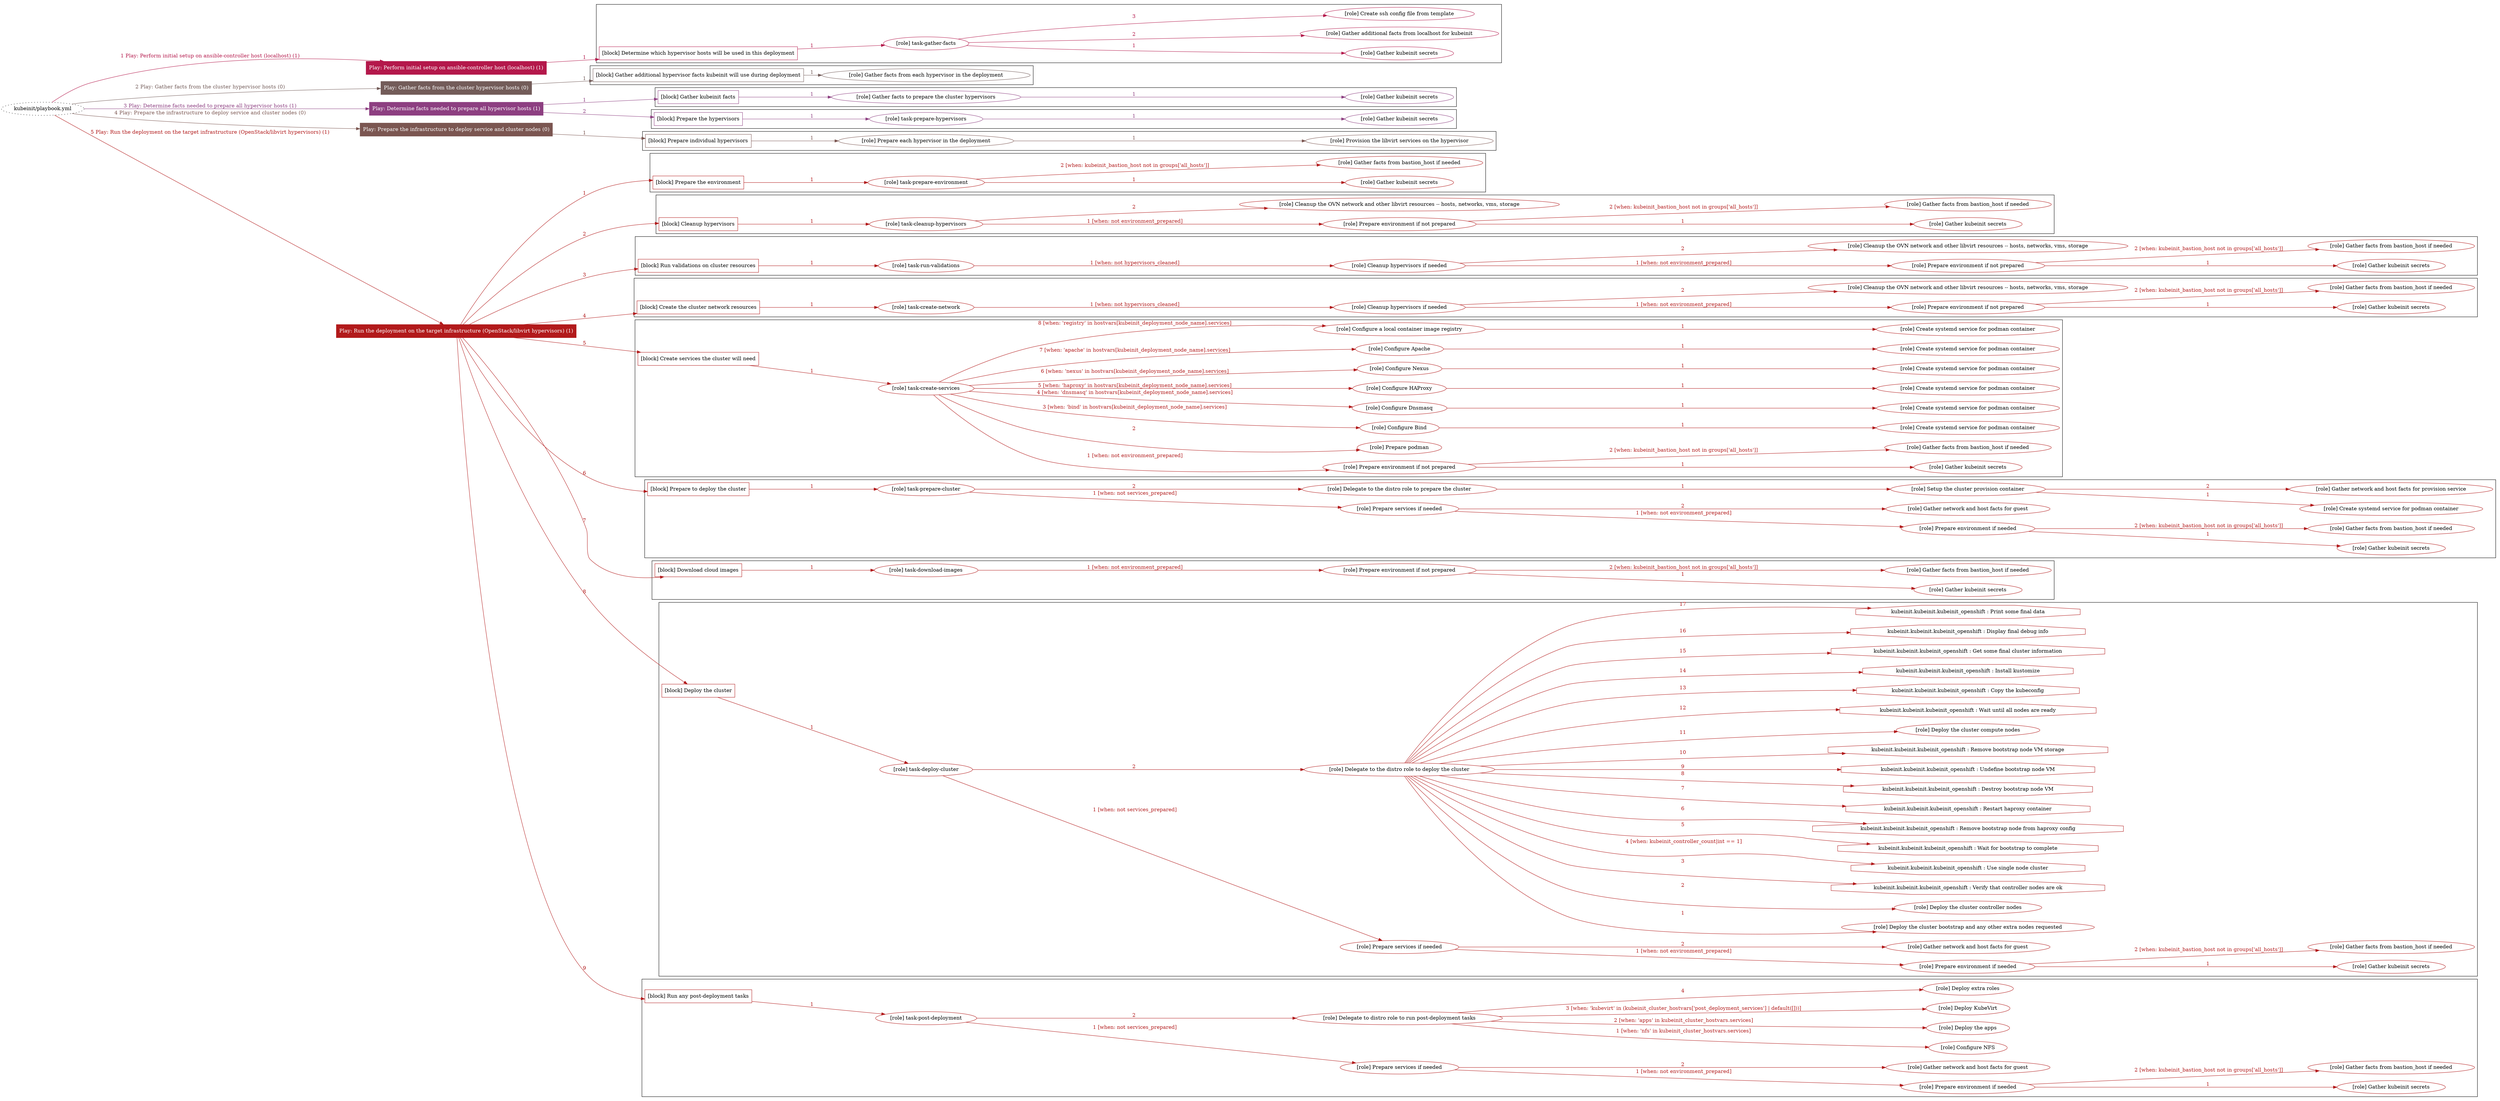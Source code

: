 digraph {
	graph [concentrate=true ordering=in rankdir=LR ratio=fill]
	edge [esep=5 sep=10]
	"kubeinit/playbook.yml" [URL="/home/runner/work/kubeinit/kubeinit/kubeinit/playbook.yml" id=playbook_f85311f2 style=dotted]
	"kubeinit/playbook.yml" -> play_338f3bfb [label="1 Play: Perform initial setup on ansible-controller host (localhost) (1)" color="#b4184b" fontcolor="#b4184b" id=edge_play_338f3bfb labeltooltip="1 Play: Perform initial setup on ansible-controller host (localhost) (1)" tooltip="1 Play: Perform initial setup on ansible-controller host (localhost) (1)"]
	subgraph "Play: Perform initial setup on ansible-controller host (localhost) (1)" {
		play_338f3bfb [label="Play: Perform initial setup on ansible-controller host (localhost) (1)" URL="/home/runner/work/kubeinit/kubeinit/kubeinit/playbook.yml" color="#b4184b" fontcolor="#ffffff" id=play_338f3bfb shape=box style=filled tooltip=localhost]
		play_338f3bfb -> block_e78d6cee [label=1 color="#b4184b" fontcolor="#b4184b" id=edge_block_e78d6cee labeltooltip=1 tooltip=1]
		subgraph cluster_block_e78d6cee {
			block_e78d6cee [label="[block] Determine which hypervisor hosts will be used in this deployment" URL="/home/runner/work/kubeinit/kubeinit/kubeinit/playbook.yml" color="#b4184b" id=block_e78d6cee labeltooltip="Determine which hypervisor hosts will be used in this deployment" shape=box tooltip="Determine which hypervisor hosts will be used in this deployment"]
			block_e78d6cee -> role_8db87649 [label="1 " color="#b4184b" fontcolor="#b4184b" id=edge_role_8db87649 labeltooltip="1 " tooltip="1 "]
			subgraph "task-gather-facts" {
				role_8db87649 [label="[role] task-gather-facts" URL="/home/runner/work/kubeinit/kubeinit/kubeinit/playbook.yml" color="#b4184b" id=role_8db87649 tooltip="task-gather-facts"]
				role_8db87649 -> role_5f95c03b [label="1 " color="#b4184b" fontcolor="#b4184b" id=edge_role_5f95c03b labeltooltip="1 " tooltip="1 "]
				subgraph "Gather kubeinit secrets" {
					role_5f95c03b [label="[role] Gather kubeinit secrets" URL="/home/runner/.ansible/collections/ansible_collections/kubeinit/kubeinit/roles/kubeinit_prepare/tasks/build_hypervisors_group.yml" color="#b4184b" id=role_5f95c03b tooltip="Gather kubeinit secrets"]
				}
				role_8db87649 -> role_50420725 [label="2 " color="#b4184b" fontcolor="#b4184b" id=edge_role_50420725 labeltooltip="2 " tooltip="2 "]
				subgraph "Gather additional facts from localhost for kubeinit" {
					role_50420725 [label="[role] Gather additional facts from localhost for kubeinit" URL="/home/runner/.ansible/collections/ansible_collections/kubeinit/kubeinit/roles/kubeinit_prepare/tasks/build_hypervisors_group.yml" color="#b4184b" id=role_50420725 tooltip="Gather additional facts from localhost for kubeinit"]
				}
				role_8db87649 -> role_4088256c [label="3 " color="#b4184b" fontcolor="#b4184b" id=edge_role_4088256c labeltooltip="3 " tooltip="3 "]
				subgraph "Create ssh config file from template" {
					role_4088256c [label="[role] Create ssh config file from template" URL="/home/runner/.ansible/collections/ansible_collections/kubeinit/kubeinit/roles/kubeinit_prepare/tasks/build_hypervisors_group.yml" color="#b4184b" id=role_4088256c tooltip="Create ssh config file from template"]
				}
			}
		}
	}
	"kubeinit/playbook.yml" -> play_fb2ef9e4 [label="2 Play: Gather facts from the cluster hypervisor hosts (0)" color="#735c59" fontcolor="#735c59" id=edge_play_fb2ef9e4 labeltooltip="2 Play: Gather facts from the cluster hypervisor hosts (0)" tooltip="2 Play: Gather facts from the cluster hypervisor hosts (0)"]
	subgraph "Play: Gather facts from the cluster hypervisor hosts (0)" {
		play_fb2ef9e4 [label="Play: Gather facts from the cluster hypervisor hosts (0)" URL="/home/runner/work/kubeinit/kubeinit/kubeinit/playbook.yml" color="#735c59" fontcolor="#ffffff" id=play_fb2ef9e4 shape=box style=filled tooltip="Play: Gather facts from the cluster hypervisor hosts (0)"]
		play_fb2ef9e4 -> block_41826562 [label=1 color="#735c59" fontcolor="#735c59" id=edge_block_41826562 labeltooltip=1 tooltip=1]
		subgraph cluster_block_41826562 {
			block_41826562 [label="[block] Gather additional hypervisor facts kubeinit will use during deployment" URL="/home/runner/work/kubeinit/kubeinit/kubeinit/playbook.yml" color="#735c59" id=block_41826562 labeltooltip="Gather additional hypervisor facts kubeinit will use during deployment" shape=box tooltip="Gather additional hypervisor facts kubeinit will use during deployment"]
			block_41826562 -> role_ba8930c3 [label="1 " color="#735c59" fontcolor="#735c59" id=edge_role_ba8930c3 labeltooltip="1 " tooltip="1 "]
			subgraph "Gather facts from each hypervisor in the deployment" {
				role_ba8930c3 [label="[role] Gather facts from each hypervisor in the deployment" URL="/home/runner/work/kubeinit/kubeinit/kubeinit/playbook.yml" color="#735c59" id=role_ba8930c3 tooltip="Gather facts from each hypervisor in the deployment"]
			}
		}
	}
	"kubeinit/playbook.yml" -> play_b2693fae [label="3 Play: Determine facts needed to prepare all hypervisor hosts (1)" color="#8d3f81" fontcolor="#8d3f81" id=edge_play_b2693fae labeltooltip="3 Play: Determine facts needed to prepare all hypervisor hosts (1)" tooltip="3 Play: Determine facts needed to prepare all hypervisor hosts (1)"]
	subgraph "Play: Determine facts needed to prepare all hypervisor hosts (1)" {
		play_b2693fae [label="Play: Determine facts needed to prepare all hypervisor hosts (1)" URL="/home/runner/work/kubeinit/kubeinit/kubeinit/playbook.yml" color="#8d3f81" fontcolor="#ffffff" id=play_b2693fae shape=box style=filled tooltip=localhost]
		play_b2693fae -> block_54970017 [label=1 color="#8d3f81" fontcolor="#8d3f81" id=edge_block_54970017 labeltooltip=1 tooltip=1]
		subgraph cluster_block_54970017 {
			block_54970017 [label="[block] Gather kubeinit facts" URL="/home/runner/work/kubeinit/kubeinit/kubeinit/playbook.yml" color="#8d3f81" id=block_54970017 labeltooltip="Gather kubeinit facts" shape=box tooltip="Gather kubeinit facts"]
			block_54970017 -> role_94d75790 [label="1 " color="#8d3f81" fontcolor="#8d3f81" id=edge_role_94d75790 labeltooltip="1 " tooltip="1 "]
			subgraph "Gather facts to prepare the cluster hypervisors" {
				role_94d75790 [label="[role] Gather facts to prepare the cluster hypervisors" URL="/home/runner/work/kubeinit/kubeinit/kubeinit/playbook.yml" color="#8d3f81" id=role_94d75790 tooltip="Gather facts to prepare the cluster hypervisors"]
				role_94d75790 -> role_3ba8f8d5 [label="1 " color="#8d3f81" fontcolor="#8d3f81" id=edge_role_3ba8f8d5 labeltooltip="1 " tooltip="1 "]
				subgraph "Gather kubeinit secrets" {
					role_3ba8f8d5 [label="[role] Gather kubeinit secrets" URL="/home/runner/.ansible/collections/ansible_collections/kubeinit/kubeinit/roles/kubeinit_prepare/tasks/gather_kubeinit_facts.yml" color="#8d3f81" id=role_3ba8f8d5 tooltip="Gather kubeinit secrets"]
				}
			}
		}
		play_b2693fae -> block_aa9d0386 [label=2 color="#8d3f81" fontcolor="#8d3f81" id=edge_block_aa9d0386 labeltooltip=2 tooltip=2]
		subgraph cluster_block_aa9d0386 {
			block_aa9d0386 [label="[block] Prepare the hypervisors" URL="/home/runner/work/kubeinit/kubeinit/kubeinit/playbook.yml" color="#8d3f81" id=block_aa9d0386 labeltooltip="Prepare the hypervisors" shape=box tooltip="Prepare the hypervisors"]
			block_aa9d0386 -> role_16a825c2 [label="1 " color="#8d3f81" fontcolor="#8d3f81" id=edge_role_16a825c2 labeltooltip="1 " tooltip="1 "]
			subgraph "task-prepare-hypervisors" {
				role_16a825c2 [label="[role] task-prepare-hypervisors" URL="/home/runner/work/kubeinit/kubeinit/kubeinit/playbook.yml" color="#8d3f81" id=role_16a825c2 tooltip="task-prepare-hypervisors"]
				role_16a825c2 -> role_9a14aabe [label="1 " color="#8d3f81" fontcolor="#8d3f81" id=edge_role_9a14aabe labeltooltip="1 " tooltip="1 "]
				subgraph "Gather kubeinit secrets" {
					role_9a14aabe [label="[role] Gather kubeinit secrets" URL="/home/runner/.ansible/collections/ansible_collections/kubeinit/kubeinit/roles/kubeinit_prepare/tasks/gather_kubeinit_facts.yml" color="#8d3f81" id=role_9a14aabe tooltip="Gather kubeinit secrets"]
				}
			}
		}
	}
	"kubeinit/playbook.yml" -> play_9c321006 [label="4 Play: Prepare the infrastructure to deploy service and cluster nodes (0)" color="#7b5651" fontcolor="#7b5651" id=edge_play_9c321006 labeltooltip="4 Play: Prepare the infrastructure to deploy service and cluster nodes (0)" tooltip="4 Play: Prepare the infrastructure to deploy service and cluster nodes (0)"]
	subgraph "Play: Prepare the infrastructure to deploy service and cluster nodes (0)" {
		play_9c321006 [label="Play: Prepare the infrastructure to deploy service and cluster nodes (0)" URL="/home/runner/work/kubeinit/kubeinit/kubeinit/playbook.yml" color="#7b5651" fontcolor="#ffffff" id=play_9c321006 shape=box style=filled tooltip="Play: Prepare the infrastructure to deploy service and cluster nodes (0)"]
		play_9c321006 -> block_21e64a26 [label=1 color="#7b5651" fontcolor="#7b5651" id=edge_block_21e64a26 labeltooltip=1 tooltip=1]
		subgraph cluster_block_21e64a26 {
			block_21e64a26 [label="[block] Prepare individual hypervisors" URL="/home/runner/work/kubeinit/kubeinit/kubeinit/playbook.yml" color="#7b5651" id=block_21e64a26 labeltooltip="Prepare individual hypervisors" shape=box tooltip="Prepare individual hypervisors"]
			block_21e64a26 -> role_71347520 [label="1 " color="#7b5651" fontcolor="#7b5651" id=edge_role_71347520 labeltooltip="1 " tooltip="1 "]
			subgraph "Prepare each hypervisor in the deployment" {
				role_71347520 [label="[role] Prepare each hypervisor in the deployment" URL="/home/runner/work/kubeinit/kubeinit/kubeinit/playbook.yml" color="#7b5651" id=role_71347520 tooltip="Prepare each hypervisor in the deployment"]
				role_71347520 -> role_6e70c702 [label="1 " color="#7b5651" fontcolor="#7b5651" id=edge_role_6e70c702 labeltooltip="1 " tooltip="1 "]
				subgraph "Provision the libvirt services on the hypervisor" {
					role_6e70c702 [label="[role] Provision the libvirt services on the hypervisor" URL="/home/runner/.ansible/collections/ansible_collections/kubeinit/kubeinit/roles/kubeinit_prepare/tasks/prepare_hypervisor.yml" color="#7b5651" id=role_6e70c702 tooltip="Provision the libvirt services on the hypervisor"]
				}
			}
		}
	}
	"kubeinit/playbook.yml" -> play_86e607ab [label="5 Play: Run the deployment on the target infrastructure (OpenStack/libvirt hypervisors) (1)" color="#b21a1b" fontcolor="#b21a1b" id=edge_play_86e607ab labeltooltip="5 Play: Run the deployment on the target infrastructure (OpenStack/libvirt hypervisors) (1)" tooltip="5 Play: Run the deployment on the target infrastructure (OpenStack/libvirt hypervisors) (1)"]
	subgraph "Play: Run the deployment on the target infrastructure (OpenStack/libvirt hypervisors) (1)" {
		play_86e607ab [label="Play: Run the deployment on the target infrastructure (OpenStack/libvirt hypervisors) (1)" URL="/home/runner/work/kubeinit/kubeinit/kubeinit/playbook.yml" color="#b21a1b" fontcolor="#ffffff" id=play_86e607ab shape=box style=filled tooltip=localhost]
		play_86e607ab -> block_b65128c7 [label=1 color="#b21a1b" fontcolor="#b21a1b" id=edge_block_b65128c7 labeltooltip=1 tooltip=1]
		subgraph cluster_block_b65128c7 {
			block_b65128c7 [label="[block] Prepare the environment" URL="/home/runner/work/kubeinit/kubeinit/kubeinit/playbook.yml" color="#b21a1b" id=block_b65128c7 labeltooltip="Prepare the environment" shape=box tooltip="Prepare the environment"]
			block_b65128c7 -> role_01c5ea71 [label="1 " color="#b21a1b" fontcolor="#b21a1b" id=edge_role_01c5ea71 labeltooltip="1 " tooltip="1 "]
			subgraph "task-prepare-environment" {
				role_01c5ea71 [label="[role] task-prepare-environment" URL="/home/runner/work/kubeinit/kubeinit/kubeinit/playbook.yml" color="#b21a1b" id=role_01c5ea71 tooltip="task-prepare-environment"]
				role_01c5ea71 -> role_ccf5bc52 [label="1 " color="#b21a1b" fontcolor="#b21a1b" id=edge_role_ccf5bc52 labeltooltip="1 " tooltip="1 "]
				subgraph "Gather kubeinit secrets" {
					role_ccf5bc52 [label="[role] Gather kubeinit secrets" URL="/home/runner/.ansible/collections/ansible_collections/kubeinit/kubeinit/roles/kubeinit_prepare/tasks/gather_kubeinit_facts.yml" color="#b21a1b" id=role_ccf5bc52 tooltip="Gather kubeinit secrets"]
				}
				role_01c5ea71 -> role_4d7ac83e [label="2 [when: kubeinit_bastion_host not in groups['all_hosts']]" color="#b21a1b" fontcolor="#b21a1b" id=edge_role_4d7ac83e labeltooltip="2 [when: kubeinit_bastion_host not in groups['all_hosts']]" tooltip="2 [when: kubeinit_bastion_host not in groups['all_hosts']]"]
				subgraph "Gather facts from bastion_host if needed" {
					role_4d7ac83e [label="[role] Gather facts from bastion_host if needed" URL="/home/runner/.ansible/collections/ansible_collections/kubeinit/kubeinit/roles/kubeinit_prepare/tasks/main.yml" color="#b21a1b" id=role_4d7ac83e tooltip="Gather facts from bastion_host if needed"]
				}
			}
		}
		play_86e607ab -> block_e53c2a6e [label=2 color="#b21a1b" fontcolor="#b21a1b" id=edge_block_e53c2a6e labeltooltip=2 tooltip=2]
		subgraph cluster_block_e53c2a6e {
			block_e53c2a6e [label="[block] Cleanup hypervisors" URL="/home/runner/work/kubeinit/kubeinit/kubeinit/playbook.yml" color="#b21a1b" id=block_e53c2a6e labeltooltip="Cleanup hypervisors" shape=box tooltip="Cleanup hypervisors"]
			block_e53c2a6e -> role_050b7dce [label="1 " color="#b21a1b" fontcolor="#b21a1b" id=edge_role_050b7dce labeltooltip="1 " tooltip="1 "]
			subgraph "task-cleanup-hypervisors" {
				role_050b7dce [label="[role] task-cleanup-hypervisors" URL="/home/runner/work/kubeinit/kubeinit/kubeinit/playbook.yml" color="#b21a1b" id=role_050b7dce tooltip="task-cleanup-hypervisors"]
				role_050b7dce -> role_ef18635b [label="1 [when: not environment_prepared]" color="#b21a1b" fontcolor="#b21a1b" id=edge_role_ef18635b labeltooltip="1 [when: not environment_prepared]" tooltip="1 [when: not environment_prepared]"]
				subgraph "Prepare environment if not prepared" {
					role_ef18635b [label="[role] Prepare environment if not prepared" URL="/home/runner/.ansible/collections/ansible_collections/kubeinit/kubeinit/roles/kubeinit_libvirt/tasks/cleanup_hypervisors.yml" color="#b21a1b" id=role_ef18635b tooltip="Prepare environment if not prepared"]
					role_ef18635b -> role_7087bee1 [label="1 " color="#b21a1b" fontcolor="#b21a1b" id=edge_role_7087bee1 labeltooltip="1 " tooltip="1 "]
					subgraph "Gather kubeinit secrets" {
						role_7087bee1 [label="[role] Gather kubeinit secrets" URL="/home/runner/.ansible/collections/ansible_collections/kubeinit/kubeinit/roles/kubeinit_prepare/tasks/gather_kubeinit_facts.yml" color="#b21a1b" id=role_7087bee1 tooltip="Gather kubeinit secrets"]
					}
					role_ef18635b -> role_3dd8cb30 [label="2 [when: kubeinit_bastion_host not in groups['all_hosts']]" color="#b21a1b" fontcolor="#b21a1b" id=edge_role_3dd8cb30 labeltooltip="2 [when: kubeinit_bastion_host not in groups['all_hosts']]" tooltip="2 [when: kubeinit_bastion_host not in groups['all_hosts']]"]
					subgraph "Gather facts from bastion_host if needed" {
						role_3dd8cb30 [label="[role] Gather facts from bastion_host if needed" URL="/home/runner/.ansible/collections/ansible_collections/kubeinit/kubeinit/roles/kubeinit_prepare/tasks/main.yml" color="#b21a1b" id=role_3dd8cb30 tooltip="Gather facts from bastion_host if needed"]
					}
				}
				role_050b7dce -> role_8aadcdeb [label="2 " color="#b21a1b" fontcolor="#b21a1b" id=edge_role_8aadcdeb labeltooltip="2 " tooltip="2 "]
				subgraph "Cleanup the OVN network and other libvirt resources -- hosts, networks, vms, storage" {
					role_8aadcdeb [label="[role] Cleanup the OVN network and other libvirt resources -- hosts, networks, vms, storage" URL="/home/runner/.ansible/collections/ansible_collections/kubeinit/kubeinit/roles/kubeinit_libvirt/tasks/cleanup_hypervisors.yml" color="#b21a1b" id=role_8aadcdeb tooltip="Cleanup the OVN network and other libvirt resources -- hosts, networks, vms, storage"]
				}
			}
		}
		play_86e607ab -> block_d08f0c6e [label=3 color="#b21a1b" fontcolor="#b21a1b" id=edge_block_d08f0c6e labeltooltip=3 tooltip=3]
		subgraph cluster_block_d08f0c6e {
			block_d08f0c6e [label="[block] Run validations on cluster resources" URL="/home/runner/work/kubeinit/kubeinit/kubeinit/playbook.yml" color="#b21a1b" id=block_d08f0c6e labeltooltip="Run validations on cluster resources" shape=box tooltip="Run validations on cluster resources"]
			block_d08f0c6e -> role_aebbe885 [label="1 " color="#b21a1b" fontcolor="#b21a1b" id=edge_role_aebbe885 labeltooltip="1 " tooltip="1 "]
			subgraph "task-run-validations" {
				role_aebbe885 [label="[role] task-run-validations" URL="/home/runner/work/kubeinit/kubeinit/kubeinit/playbook.yml" color="#b21a1b" id=role_aebbe885 tooltip="task-run-validations"]
				role_aebbe885 -> role_c662722c [label="1 [when: not hypervisors_cleaned]" color="#b21a1b" fontcolor="#b21a1b" id=edge_role_c662722c labeltooltip="1 [when: not hypervisors_cleaned]" tooltip="1 [when: not hypervisors_cleaned]"]
				subgraph "Cleanup hypervisors if needed" {
					role_c662722c [label="[role] Cleanup hypervisors if needed" URL="/home/runner/.ansible/collections/ansible_collections/kubeinit/kubeinit/roles/kubeinit_validations/tasks/main.yml" color="#b21a1b" id=role_c662722c tooltip="Cleanup hypervisors if needed"]
					role_c662722c -> role_fc2e7dd2 [label="1 [when: not environment_prepared]" color="#b21a1b" fontcolor="#b21a1b" id=edge_role_fc2e7dd2 labeltooltip="1 [when: not environment_prepared]" tooltip="1 [when: not environment_prepared]"]
					subgraph "Prepare environment if not prepared" {
						role_fc2e7dd2 [label="[role] Prepare environment if not prepared" URL="/home/runner/.ansible/collections/ansible_collections/kubeinit/kubeinit/roles/kubeinit_libvirt/tasks/cleanup_hypervisors.yml" color="#b21a1b" id=role_fc2e7dd2 tooltip="Prepare environment if not prepared"]
						role_fc2e7dd2 -> role_f90a04d7 [label="1 " color="#b21a1b" fontcolor="#b21a1b" id=edge_role_f90a04d7 labeltooltip="1 " tooltip="1 "]
						subgraph "Gather kubeinit secrets" {
							role_f90a04d7 [label="[role] Gather kubeinit secrets" URL="/home/runner/.ansible/collections/ansible_collections/kubeinit/kubeinit/roles/kubeinit_prepare/tasks/gather_kubeinit_facts.yml" color="#b21a1b" id=role_f90a04d7 tooltip="Gather kubeinit secrets"]
						}
						role_fc2e7dd2 -> role_614689f8 [label="2 [when: kubeinit_bastion_host not in groups['all_hosts']]" color="#b21a1b" fontcolor="#b21a1b" id=edge_role_614689f8 labeltooltip="2 [when: kubeinit_bastion_host not in groups['all_hosts']]" tooltip="2 [when: kubeinit_bastion_host not in groups['all_hosts']]"]
						subgraph "Gather facts from bastion_host if needed" {
							role_614689f8 [label="[role] Gather facts from bastion_host if needed" URL="/home/runner/.ansible/collections/ansible_collections/kubeinit/kubeinit/roles/kubeinit_prepare/tasks/main.yml" color="#b21a1b" id=role_614689f8 tooltip="Gather facts from bastion_host if needed"]
						}
					}
					role_c662722c -> role_9f643222 [label="2 " color="#b21a1b" fontcolor="#b21a1b" id=edge_role_9f643222 labeltooltip="2 " tooltip="2 "]
					subgraph "Cleanup the OVN network and other libvirt resources -- hosts, networks, vms, storage" {
						role_9f643222 [label="[role] Cleanup the OVN network and other libvirt resources -- hosts, networks, vms, storage" URL="/home/runner/.ansible/collections/ansible_collections/kubeinit/kubeinit/roles/kubeinit_libvirt/tasks/cleanup_hypervisors.yml" color="#b21a1b" id=role_9f643222 tooltip="Cleanup the OVN network and other libvirt resources -- hosts, networks, vms, storage"]
					}
				}
			}
		}
		play_86e607ab -> block_18dec18e [label=4 color="#b21a1b" fontcolor="#b21a1b" id=edge_block_18dec18e labeltooltip=4 tooltip=4]
		subgraph cluster_block_18dec18e {
			block_18dec18e [label="[block] Create the cluster network resources" URL="/home/runner/work/kubeinit/kubeinit/kubeinit/playbook.yml" color="#b21a1b" id=block_18dec18e labeltooltip="Create the cluster network resources" shape=box tooltip="Create the cluster network resources"]
			block_18dec18e -> role_8f59290f [label="1 " color="#b21a1b" fontcolor="#b21a1b" id=edge_role_8f59290f labeltooltip="1 " tooltip="1 "]
			subgraph "task-create-network" {
				role_8f59290f [label="[role] task-create-network" URL="/home/runner/work/kubeinit/kubeinit/kubeinit/playbook.yml" color="#b21a1b" id=role_8f59290f tooltip="task-create-network"]
				role_8f59290f -> role_2b74ec82 [label="1 [when: not hypervisors_cleaned]" color="#b21a1b" fontcolor="#b21a1b" id=edge_role_2b74ec82 labeltooltip="1 [when: not hypervisors_cleaned]" tooltip="1 [when: not hypervisors_cleaned]"]
				subgraph "Cleanup hypervisors if needed" {
					role_2b74ec82 [label="[role] Cleanup hypervisors if needed" URL="/home/runner/.ansible/collections/ansible_collections/kubeinit/kubeinit/roles/kubeinit_libvirt/tasks/create_network.yml" color="#b21a1b" id=role_2b74ec82 tooltip="Cleanup hypervisors if needed"]
					role_2b74ec82 -> role_486125f6 [label="1 [when: not environment_prepared]" color="#b21a1b" fontcolor="#b21a1b" id=edge_role_486125f6 labeltooltip="1 [when: not environment_prepared]" tooltip="1 [when: not environment_prepared]"]
					subgraph "Prepare environment if not prepared" {
						role_486125f6 [label="[role] Prepare environment if not prepared" URL="/home/runner/.ansible/collections/ansible_collections/kubeinit/kubeinit/roles/kubeinit_libvirt/tasks/cleanup_hypervisors.yml" color="#b21a1b" id=role_486125f6 tooltip="Prepare environment if not prepared"]
						role_486125f6 -> role_670829b0 [label="1 " color="#b21a1b" fontcolor="#b21a1b" id=edge_role_670829b0 labeltooltip="1 " tooltip="1 "]
						subgraph "Gather kubeinit secrets" {
							role_670829b0 [label="[role] Gather kubeinit secrets" URL="/home/runner/.ansible/collections/ansible_collections/kubeinit/kubeinit/roles/kubeinit_prepare/tasks/gather_kubeinit_facts.yml" color="#b21a1b" id=role_670829b0 tooltip="Gather kubeinit secrets"]
						}
						role_486125f6 -> role_b943af5d [label="2 [when: kubeinit_bastion_host not in groups['all_hosts']]" color="#b21a1b" fontcolor="#b21a1b" id=edge_role_b943af5d labeltooltip="2 [when: kubeinit_bastion_host not in groups['all_hosts']]" tooltip="2 [when: kubeinit_bastion_host not in groups['all_hosts']]"]
						subgraph "Gather facts from bastion_host if needed" {
							role_b943af5d [label="[role] Gather facts from bastion_host if needed" URL="/home/runner/.ansible/collections/ansible_collections/kubeinit/kubeinit/roles/kubeinit_prepare/tasks/main.yml" color="#b21a1b" id=role_b943af5d tooltip="Gather facts from bastion_host if needed"]
						}
					}
					role_2b74ec82 -> role_86597aca [label="2 " color="#b21a1b" fontcolor="#b21a1b" id=edge_role_86597aca labeltooltip="2 " tooltip="2 "]
					subgraph "Cleanup the OVN network and other libvirt resources -- hosts, networks, vms, storage" {
						role_86597aca [label="[role] Cleanup the OVN network and other libvirt resources -- hosts, networks, vms, storage" URL="/home/runner/.ansible/collections/ansible_collections/kubeinit/kubeinit/roles/kubeinit_libvirt/tasks/cleanup_hypervisors.yml" color="#b21a1b" id=role_86597aca tooltip="Cleanup the OVN network and other libvirt resources -- hosts, networks, vms, storage"]
					}
				}
			}
		}
		play_86e607ab -> block_2258c329 [label=5 color="#b21a1b" fontcolor="#b21a1b" id=edge_block_2258c329 labeltooltip=5 tooltip=5]
		subgraph cluster_block_2258c329 {
			block_2258c329 [label="[block] Create services the cluster will need" URL="/home/runner/work/kubeinit/kubeinit/kubeinit/playbook.yml" color="#b21a1b" id=block_2258c329 labeltooltip="Create services the cluster will need" shape=box tooltip="Create services the cluster will need"]
			block_2258c329 -> role_99161c90 [label="1 " color="#b21a1b" fontcolor="#b21a1b" id=edge_role_99161c90 labeltooltip="1 " tooltip="1 "]
			subgraph "task-create-services" {
				role_99161c90 [label="[role] task-create-services" URL="/home/runner/work/kubeinit/kubeinit/kubeinit/playbook.yml" color="#b21a1b" id=role_99161c90 tooltip="task-create-services"]
				role_99161c90 -> role_2db50835 [label="1 [when: not environment_prepared]" color="#b21a1b" fontcolor="#b21a1b" id=edge_role_2db50835 labeltooltip="1 [when: not environment_prepared]" tooltip="1 [when: not environment_prepared]"]
				subgraph "Prepare environment if not prepared" {
					role_2db50835 [label="[role] Prepare environment if not prepared" URL="/home/runner/.ansible/collections/ansible_collections/kubeinit/kubeinit/roles/kubeinit_services/tasks/main.yml" color="#b21a1b" id=role_2db50835 tooltip="Prepare environment if not prepared"]
					role_2db50835 -> role_3e7a7ee4 [label="1 " color="#b21a1b" fontcolor="#b21a1b" id=edge_role_3e7a7ee4 labeltooltip="1 " tooltip="1 "]
					subgraph "Gather kubeinit secrets" {
						role_3e7a7ee4 [label="[role] Gather kubeinit secrets" URL="/home/runner/.ansible/collections/ansible_collections/kubeinit/kubeinit/roles/kubeinit_prepare/tasks/gather_kubeinit_facts.yml" color="#b21a1b" id=role_3e7a7ee4 tooltip="Gather kubeinit secrets"]
					}
					role_2db50835 -> role_aef5e1ab [label="2 [when: kubeinit_bastion_host not in groups['all_hosts']]" color="#b21a1b" fontcolor="#b21a1b" id=edge_role_aef5e1ab labeltooltip="2 [when: kubeinit_bastion_host not in groups['all_hosts']]" tooltip="2 [when: kubeinit_bastion_host not in groups['all_hosts']]"]
					subgraph "Gather facts from bastion_host if needed" {
						role_aef5e1ab [label="[role] Gather facts from bastion_host if needed" URL="/home/runner/.ansible/collections/ansible_collections/kubeinit/kubeinit/roles/kubeinit_prepare/tasks/main.yml" color="#b21a1b" id=role_aef5e1ab tooltip="Gather facts from bastion_host if needed"]
					}
				}
				role_99161c90 -> role_43632190 [label="2 " color="#b21a1b" fontcolor="#b21a1b" id=edge_role_43632190 labeltooltip="2 " tooltip="2 "]
				subgraph "Prepare podman" {
					role_43632190 [label="[role] Prepare podman" URL="/home/runner/.ansible/collections/ansible_collections/kubeinit/kubeinit/roles/kubeinit_services/tasks/00_create_service_pod.yml" color="#b21a1b" id=role_43632190 tooltip="Prepare podman"]
				}
				role_99161c90 -> role_06384761 [label="3 [when: 'bind' in hostvars[kubeinit_deployment_node_name].services]" color="#b21a1b" fontcolor="#b21a1b" id=edge_role_06384761 labeltooltip="3 [when: 'bind' in hostvars[kubeinit_deployment_node_name].services]" tooltip="3 [when: 'bind' in hostvars[kubeinit_deployment_node_name].services]"]
				subgraph "Configure Bind" {
					role_06384761 [label="[role] Configure Bind" URL="/home/runner/.ansible/collections/ansible_collections/kubeinit/kubeinit/roles/kubeinit_services/tasks/start_services_containers.yml" color="#b21a1b" id=role_06384761 tooltip="Configure Bind"]
					role_06384761 -> role_ee149e71 [label="1 " color="#b21a1b" fontcolor="#b21a1b" id=edge_role_ee149e71 labeltooltip="1 " tooltip="1 "]
					subgraph "Create systemd service for podman container" {
						role_ee149e71 [label="[role] Create systemd service for podman container" URL="/home/runner/.ansible/collections/ansible_collections/kubeinit/kubeinit/roles/kubeinit_bind/tasks/main.yml" color="#b21a1b" id=role_ee149e71 tooltip="Create systemd service for podman container"]
					}
				}
				role_99161c90 -> role_d31f93f9 [label="4 [when: 'dnsmasq' in hostvars[kubeinit_deployment_node_name].services]" color="#b21a1b" fontcolor="#b21a1b" id=edge_role_d31f93f9 labeltooltip="4 [when: 'dnsmasq' in hostvars[kubeinit_deployment_node_name].services]" tooltip="4 [when: 'dnsmasq' in hostvars[kubeinit_deployment_node_name].services]"]
				subgraph "Configure Dnsmasq" {
					role_d31f93f9 [label="[role] Configure Dnsmasq" URL="/home/runner/.ansible/collections/ansible_collections/kubeinit/kubeinit/roles/kubeinit_services/tasks/start_services_containers.yml" color="#b21a1b" id=role_d31f93f9 tooltip="Configure Dnsmasq"]
					role_d31f93f9 -> role_136b4aa7 [label="1 " color="#b21a1b" fontcolor="#b21a1b" id=edge_role_136b4aa7 labeltooltip="1 " tooltip="1 "]
					subgraph "Create systemd service for podman container" {
						role_136b4aa7 [label="[role] Create systemd service for podman container" URL="/home/runner/.ansible/collections/ansible_collections/kubeinit/kubeinit/roles/kubeinit_dnsmasq/tasks/main.yml" color="#b21a1b" id=role_136b4aa7 tooltip="Create systemd service for podman container"]
					}
				}
				role_99161c90 -> role_9c8853e4 [label="5 [when: 'haproxy' in hostvars[kubeinit_deployment_node_name].services]" color="#b21a1b" fontcolor="#b21a1b" id=edge_role_9c8853e4 labeltooltip="5 [when: 'haproxy' in hostvars[kubeinit_deployment_node_name].services]" tooltip="5 [when: 'haproxy' in hostvars[kubeinit_deployment_node_name].services]"]
				subgraph "Configure HAProxy" {
					role_9c8853e4 [label="[role] Configure HAProxy" URL="/home/runner/.ansible/collections/ansible_collections/kubeinit/kubeinit/roles/kubeinit_services/tasks/start_services_containers.yml" color="#b21a1b" id=role_9c8853e4 tooltip="Configure HAProxy"]
					role_9c8853e4 -> role_8793b926 [label="1 " color="#b21a1b" fontcolor="#b21a1b" id=edge_role_8793b926 labeltooltip="1 " tooltip="1 "]
					subgraph "Create systemd service for podman container" {
						role_8793b926 [label="[role] Create systemd service for podman container" URL="/home/runner/.ansible/collections/ansible_collections/kubeinit/kubeinit/roles/kubeinit_haproxy/tasks/main.yml" color="#b21a1b" id=role_8793b926 tooltip="Create systemd service for podman container"]
					}
				}
				role_99161c90 -> role_8988d14f [label="6 [when: 'nexus' in hostvars[kubeinit_deployment_node_name].services]" color="#b21a1b" fontcolor="#b21a1b" id=edge_role_8988d14f labeltooltip="6 [when: 'nexus' in hostvars[kubeinit_deployment_node_name].services]" tooltip="6 [when: 'nexus' in hostvars[kubeinit_deployment_node_name].services]"]
				subgraph "Configure Nexus" {
					role_8988d14f [label="[role] Configure Nexus" URL="/home/runner/.ansible/collections/ansible_collections/kubeinit/kubeinit/roles/kubeinit_services/tasks/start_services_containers.yml" color="#b21a1b" id=role_8988d14f tooltip="Configure Nexus"]
					role_8988d14f -> role_177bbbf4 [label="1 " color="#b21a1b" fontcolor="#b21a1b" id=edge_role_177bbbf4 labeltooltip="1 " tooltip="1 "]
					subgraph "Create systemd service for podman container" {
						role_177bbbf4 [label="[role] Create systemd service for podman container" URL="/home/runner/.ansible/collections/ansible_collections/kubeinit/kubeinit/roles/kubeinit_nexus/tasks/main.yml" color="#b21a1b" id=role_177bbbf4 tooltip="Create systemd service for podman container"]
					}
				}
				role_99161c90 -> role_9e30fb2a [label="7 [when: 'apache' in hostvars[kubeinit_deployment_node_name].services]" color="#b21a1b" fontcolor="#b21a1b" id=edge_role_9e30fb2a labeltooltip="7 [when: 'apache' in hostvars[kubeinit_deployment_node_name].services]" tooltip="7 [when: 'apache' in hostvars[kubeinit_deployment_node_name].services]"]
				subgraph "Configure Apache" {
					role_9e30fb2a [label="[role] Configure Apache" URL="/home/runner/.ansible/collections/ansible_collections/kubeinit/kubeinit/roles/kubeinit_services/tasks/start_services_containers.yml" color="#b21a1b" id=role_9e30fb2a tooltip="Configure Apache"]
					role_9e30fb2a -> role_5b083804 [label="1 " color="#b21a1b" fontcolor="#b21a1b" id=edge_role_5b083804 labeltooltip="1 " tooltip="1 "]
					subgraph "Create systemd service for podman container" {
						role_5b083804 [label="[role] Create systemd service for podman container" URL="/home/runner/.ansible/collections/ansible_collections/kubeinit/kubeinit/roles/kubeinit_apache/tasks/main.yml" color="#b21a1b" id=role_5b083804 tooltip="Create systemd service for podman container"]
					}
				}
				role_99161c90 -> role_5e43440b [label="8 [when: 'registry' in hostvars[kubeinit_deployment_node_name].services]" color="#b21a1b" fontcolor="#b21a1b" id=edge_role_5e43440b labeltooltip="8 [when: 'registry' in hostvars[kubeinit_deployment_node_name].services]" tooltip="8 [when: 'registry' in hostvars[kubeinit_deployment_node_name].services]"]
				subgraph "Configure a local container image registry" {
					role_5e43440b [label="[role] Configure a local container image registry" URL="/home/runner/.ansible/collections/ansible_collections/kubeinit/kubeinit/roles/kubeinit_services/tasks/start_services_containers.yml" color="#b21a1b" id=role_5e43440b tooltip="Configure a local container image registry"]
					role_5e43440b -> role_c56e2cbd [label="1 " color="#b21a1b" fontcolor="#b21a1b" id=edge_role_c56e2cbd labeltooltip="1 " tooltip="1 "]
					subgraph "Create systemd service for podman container" {
						role_c56e2cbd [label="[role] Create systemd service for podman container" URL="/home/runner/.ansible/collections/ansible_collections/kubeinit/kubeinit/roles/kubeinit_registry/tasks/main.yml" color="#b21a1b" id=role_c56e2cbd tooltip="Create systemd service for podman container"]
					}
				}
			}
		}
		play_86e607ab -> block_73d6d75e [label=6 color="#b21a1b" fontcolor="#b21a1b" id=edge_block_73d6d75e labeltooltip=6 tooltip=6]
		subgraph cluster_block_73d6d75e {
			block_73d6d75e [label="[block] Prepare to deploy the cluster" URL="/home/runner/work/kubeinit/kubeinit/kubeinit/playbook.yml" color="#b21a1b" id=block_73d6d75e labeltooltip="Prepare to deploy the cluster" shape=box tooltip="Prepare to deploy the cluster"]
			block_73d6d75e -> role_954be010 [label="1 " color="#b21a1b" fontcolor="#b21a1b" id=edge_role_954be010 labeltooltip="1 " tooltip="1 "]
			subgraph "task-prepare-cluster" {
				role_954be010 [label="[role] task-prepare-cluster" URL="/home/runner/work/kubeinit/kubeinit/kubeinit/playbook.yml" color="#b21a1b" id=role_954be010 tooltip="task-prepare-cluster"]
				role_954be010 -> role_524028e1 [label="1 [when: not services_prepared]" color="#b21a1b" fontcolor="#b21a1b" id=edge_role_524028e1 labeltooltip="1 [when: not services_prepared]" tooltip="1 [when: not services_prepared]"]
				subgraph "Prepare services if needed" {
					role_524028e1 [label="[role] Prepare services if needed" URL="/home/runner/.ansible/collections/ansible_collections/kubeinit/kubeinit/roles/kubeinit_prepare/tasks/prepare_cluster.yml" color="#b21a1b" id=role_524028e1 tooltip="Prepare services if needed"]
					role_524028e1 -> role_a1444fc4 [label="1 [when: not environment_prepared]" color="#b21a1b" fontcolor="#b21a1b" id=edge_role_a1444fc4 labeltooltip="1 [when: not environment_prepared]" tooltip="1 [when: not environment_prepared]"]
					subgraph "Prepare environment if needed" {
						role_a1444fc4 [label="[role] Prepare environment if needed" URL="/home/runner/.ansible/collections/ansible_collections/kubeinit/kubeinit/roles/kubeinit_services/tasks/prepare_services.yml" color="#b21a1b" id=role_a1444fc4 tooltip="Prepare environment if needed"]
						role_a1444fc4 -> role_86f31fdb [label="1 " color="#b21a1b" fontcolor="#b21a1b" id=edge_role_86f31fdb labeltooltip="1 " tooltip="1 "]
						subgraph "Gather kubeinit secrets" {
							role_86f31fdb [label="[role] Gather kubeinit secrets" URL="/home/runner/.ansible/collections/ansible_collections/kubeinit/kubeinit/roles/kubeinit_prepare/tasks/gather_kubeinit_facts.yml" color="#b21a1b" id=role_86f31fdb tooltip="Gather kubeinit secrets"]
						}
						role_a1444fc4 -> role_68e97f16 [label="2 [when: kubeinit_bastion_host not in groups['all_hosts']]" color="#b21a1b" fontcolor="#b21a1b" id=edge_role_68e97f16 labeltooltip="2 [when: kubeinit_bastion_host not in groups['all_hosts']]" tooltip="2 [when: kubeinit_bastion_host not in groups['all_hosts']]"]
						subgraph "Gather facts from bastion_host if needed" {
							role_68e97f16 [label="[role] Gather facts from bastion_host if needed" URL="/home/runner/.ansible/collections/ansible_collections/kubeinit/kubeinit/roles/kubeinit_prepare/tasks/main.yml" color="#b21a1b" id=role_68e97f16 tooltip="Gather facts from bastion_host if needed"]
						}
					}
					role_524028e1 -> role_b864a20b [label="2 " color="#b21a1b" fontcolor="#b21a1b" id=edge_role_b864a20b labeltooltip="2 " tooltip="2 "]
					subgraph "Gather network and host facts for guest" {
						role_b864a20b [label="[role] Gather network and host facts for guest" URL="/home/runner/.ansible/collections/ansible_collections/kubeinit/kubeinit/roles/kubeinit_services/tasks/prepare_services.yml" color="#b21a1b" id=role_b864a20b tooltip="Gather network and host facts for guest"]
					}
				}
				role_954be010 -> role_c9e160dd [label="2 " color="#b21a1b" fontcolor="#b21a1b" id=edge_role_c9e160dd labeltooltip="2 " tooltip="2 "]
				subgraph "Delegate to the distro role to prepare the cluster" {
					role_c9e160dd [label="[role] Delegate to the distro role to prepare the cluster" URL="/home/runner/.ansible/collections/ansible_collections/kubeinit/kubeinit/roles/kubeinit_prepare/tasks/prepare_cluster.yml" color="#b21a1b" id=role_c9e160dd tooltip="Delegate to the distro role to prepare the cluster"]
					role_c9e160dd -> role_98c66db2 [label="1 " color="#b21a1b" fontcolor="#b21a1b" id=edge_role_98c66db2 labeltooltip="1 " tooltip="1 "]
					subgraph "Setup the cluster provision container" {
						role_98c66db2 [label="[role] Setup the cluster provision container" URL="/home/runner/.ansible/collections/ansible_collections/kubeinit/kubeinit/roles/kubeinit_openshift/tasks/prepare_cluster.yml" color="#b21a1b" id=role_98c66db2 tooltip="Setup the cluster provision container"]
						role_98c66db2 -> role_16222c4f [label="1 " color="#b21a1b" fontcolor="#b21a1b" id=edge_role_16222c4f labeltooltip="1 " tooltip="1 "]
						subgraph "Create systemd service for podman container" {
							role_16222c4f [label="[role] Create systemd service for podman container" URL="/home/runner/.ansible/collections/ansible_collections/kubeinit/kubeinit/roles/kubeinit_services/tasks/create_provision_container.yml" color="#b21a1b" id=role_16222c4f tooltip="Create systemd service for podman container"]
						}
						role_98c66db2 -> role_a40b8cc6 [label="2 " color="#b21a1b" fontcolor="#b21a1b" id=edge_role_a40b8cc6 labeltooltip="2 " tooltip="2 "]
						subgraph "Gather network and host facts for provision service" {
							role_a40b8cc6 [label="[role] Gather network and host facts for provision service" URL="/home/runner/.ansible/collections/ansible_collections/kubeinit/kubeinit/roles/kubeinit_services/tasks/create_provision_container.yml" color="#b21a1b" id=role_a40b8cc6 tooltip="Gather network and host facts for provision service"]
						}
					}
				}
			}
		}
		play_86e607ab -> block_a4910e59 [label=7 color="#b21a1b" fontcolor="#b21a1b" id=edge_block_a4910e59 labeltooltip=7 tooltip=7]
		subgraph cluster_block_a4910e59 {
			block_a4910e59 [label="[block] Download cloud images" URL="/home/runner/work/kubeinit/kubeinit/kubeinit/playbook.yml" color="#b21a1b" id=block_a4910e59 labeltooltip="Download cloud images" shape=box tooltip="Download cloud images"]
			block_a4910e59 -> role_828e898d [label="1 " color="#b21a1b" fontcolor="#b21a1b" id=edge_role_828e898d labeltooltip="1 " tooltip="1 "]
			subgraph "task-download-images" {
				role_828e898d [label="[role] task-download-images" URL="/home/runner/work/kubeinit/kubeinit/kubeinit/playbook.yml" color="#b21a1b" id=role_828e898d tooltip="task-download-images"]
				role_828e898d -> role_c9d3fe73 [label="1 [when: not environment_prepared]" color="#b21a1b" fontcolor="#b21a1b" id=edge_role_c9d3fe73 labeltooltip="1 [when: not environment_prepared]" tooltip="1 [when: not environment_prepared]"]
				subgraph "Prepare environment if not prepared" {
					role_c9d3fe73 [label="[role] Prepare environment if not prepared" URL="/home/runner/.ansible/collections/ansible_collections/kubeinit/kubeinit/roles/kubeinit_libvirt/tasks/download_cloud_images.yml" color="#b21a1b" id=role_c9d3fe73 tooltip="Prepare environment if not prepared"]
					role_c9d3fe73 -> role_303e3216 [label="1 " color="#b21a1b" fontcolor="#b21a1b" id=edge_role_303e3216 labeltooltip="1 " tooltip="1 "]
					subgraph "Gather kubeinit secrets" {
						role_303e3216 [label="[role] Gather kubeinit secrets" URL="/home/runner/.ansible/collections/ansible_collections/kubeinit/kubeinit/roles/kubeinit_prepare/tasks/gather_kubeinit_facts.yml" color="#b21a1b" id=role_303e3216 tooltip="Gather kubeinit secrets"]
					}
					role_c9d3fe73 -> role_7675a978 [label="2 [when: kubeinit_bastion_host not in groups['all_hosts']]" color="#b21a1b" fontcolor="#b21a1b" id=edge_role_7675a978 labeltooltip="2 [when: kubeinit_bastion_host not in groups['all_hosts']]" tooltip="2 [when: kubeinit_bastion_host not in groups['all_hosts']]"]
					subgraph "Gather facts from bastion_host if needed" {
						role_7675a978 [label="[role] Gather facts from bastion_host if needed" URL="/home/runner/.ansible/collections/ansible_collections/kubeinit/kubeinit/roles/kubeinit_prepare/tasks/main.yml" color="#b21a1b" id=role_7675a978 tooltip="Gather facts from bastion_host if needed"]
					}
				}
			}
		}
		play_86e607ab -> block_0b9170d1 [label=8 color="#b21a1b" fontcolor="#b21a1b" id=edge_block_0b9170d1 labeltooltip=8 tooltip=8]
		subgraph cluster_block_0b9170d1 {
			block_0b9170d1 [label="[block] Deploy the cluster" URL="/home/runner/work/kubeinit/kubeinit/kubeinit/playbook.yml" color="#b21a1b" id=block_0b9170d1 labeltooltip="Deploy the cluster" shape=box tooltip="Deploy the cluster"]
			block_0b9170d1 -> role_3682d1ea [label="1 " color="#b21a1b" fontcolor="#b21a1b" id=edge_role_3682d1ea labeltooltip="1 " tooltip="1 "]
			subgraph "task-deploy-cluster" {
				role_3682d1ea [label="[role] task-deploy-cluster" URL="/home/runner/work/kubeinit/kubeinit/kubeinit/playbook.yml" color="#b21a1b" id=role_3682d1ea tooltip="task-deploy-cluster"]
				role_3682d1ea -> role_6940e0fc [label="1 [when: not services_prepared]" color="#b21a1b" fontcolor="#b21a1b" id=edge_role_6940e0fc labeltooltip="1 [when: not services_prepared]" tooltip="1 [when: not services_prepared]"]
				subgraph "Prepare services if needed" {
					role_6940e0fc [label="[role] Prepare services if needed" URL="/home/runner/.ansible/collections/ansible_collections/kubeinit/kubeinit/roles/kubeinit_prepare/tasks/deploy_cluster.yml" color="#b21a1b" id=role_6940e0fc tooltip="Prepare services if needed"]
					role_6940e0fc -> role_de0da0ba [label="1 [when: not environment_prepared]" color="#b21a1b" fontcolor="#b21a1b" id=edge_role_de0da0ba labeltooltip="1 [when: not environment_prepared]" tooltip="1 [when: not environment_prepared]"]
					subgraph "Prepare environment if needed" {
						role_de0da0ba [label="[role] Prepare environment if needed" URL="/home/runner/.ansible/collections/ansible_collections/kubeinit/kubeinit/roles/kubeinit_services/tasks/prepare_services.yml" color="#b21a1b" id=role_de0da0ba tooltip="Prepare environment if needed"]
						role_de0da0ba -> role_88aab3f8 [label="1 " color="#b21a1b" fontcolor="#b21a1b" id=edge_role_88aab3f8 labeltooltip="1 " tooltip="1 "]
						subgraph "Gather kubeinit secrets" {
							role_88aab3f8 [label="[role] Gather kubeinit secrets" URL="/home/runner/.ansible/collections/ansible_collections/kubeinit/kubeinit/roles/kubeinit_prepare/tasks/gather_kubeinit_facts.yml" color="#b21a1b" id=role_88aab3f8 tooltip="Gather kubeinit secrets"]
						}
						role_de0da0ba -> role_d40e847d [label="2 [when: kubeinit_bastion_host not in groups['all_hosts']]" color="#b21a1b" fontcolor="#b21a1b" id=edge_role_d40e847d labeltooltip="2 [when: kubeinit_bastion_host not in groups['all_hosts']]" tooltip="2 [when: kubeinit_bastion_host not in groups['all_hosts']]"]
						subgraph "Gather facts from bastion_host if needed" {
							role_d40e847d [label="[role] Gather facts from bastion_host if needed" URL="/home/runner/.ansible/collections/ansible_collections/kubeinit/kubeinit/roles/kubeinit_prepare/tasks/main.yml" color="#b21a1b" id=role_d40e847d tooltip="Gather facts from bastion_host if needed"]
						}
					}
					role_6940e0fc -> role_27096024 [label="2 " color="#b21a1b" fontcolor="#b21a1b" id=edge_role_27096024 labeltooltip="2 " tooltip="2 "]
					subgraph "Gather network and host facts for guest" {
						role_27096024 [label="[role] Gather network and host facts for guest" URL="/home/runner/.ansible/collections/ansible_collections/kubeinit/kubeinit/roles/kubeinit_services/tasks/prepare_services.yml" color="#b21a1b" id=role_27096024 tooltip="Gather network and host facts for guest"]
					}
				}
				role_3682d1ea -> role_d82b265d [label="2 " color="#b21a1b" fontcolor="#b21a1b" id=edge_role_d82b265d labeltooltip="2 " tooltip="2 "]
				subgraph "Delegate to the distro role to deploy the cluster" {
					role_d82b265d [label="[role] Delegate to the distro role to deploy the cluster" URL="/home/runner/.ansible/collections/ansible_collections/kubeinit/kubeinit/roles/kubeinit_prepare/tasks/deploy_cluster.yml" color="#b21a1b" id=role_d82b265d tooltip="Delegate to the distro role to deploy the cluster"]
					role_d82b265d -> role_8c66d716 [label="1 " color="#b21a1b" fontcolor="#b21a1b" id=edge_role_8c66d716 labeltooltip="1 " tooltip="1 "]
					subgraph "Deploy the cluster bootstrap and any other extra nodes requested" {
						role_8c66d716 [label="[role] Deploy the cluster bootstrap and any other extra nodes requested" URL="/home/runner/.ansible/collections/ansible_collections/kubeinit/kubeinit/roles/kubeinit_openshift/tasks/main.yml" color="#b21a1b" id=role_8c66d716 tooltip="Deploy the cluster bootstrap and any other extra nodes requested"]
					}
					role_d82b265d -> role_580dc2b5 [label="2 " color="#b21a1b" fontcolor="#b21a1b" id=edge_role_580dc2b5 labeltooltip="2 " tooltip="2 "]
					subgraph "Deploy the cluster controller nodes" {
						role_580dc2b5 [label="[role] Deploy the cluster controller nodes" URL="/home/runner/.ansible/collections/ansible_collections/kubeinit/kubeinit/roles/kubeinit_openshift/tasks/main.yml" color="#b21a1b" id=role_580dc2b5 tooltip="Deploy the cluster controller nodes"]
					}
					task_2a7012e9 [label="kubeinit.kubeinit.kubeinit_openshift : Verify that controller nodes are ok" URL="/home/runner/.ansible/collections/ansible_collections/kubeinit/kubeinit/roles/kubeinit_openshift/tasks/main.yml" color="#b21a1b" id=task_2a7012e9 shape=octagon tooltip="kubeinit.kubeinit.kubeinit_openshift : Verify that controller nodes are ok"]
					role_d82b265d -> task_2a7012e9 [label="3 " color="#b21a1b" fontcolor="#b21a1b" id=edge_task_2a7012e9 labeltooltip="3 " tooltip="3 "]
					task_cdab99ce [label="kubeinit.kubeinit.kubeinit_openshift : Use single node cluster" URL="/home/runner/.ansible/collections/ansible_collections/kubeinit/kubeinit/roles/kubeinit_openshift/tasks/main.yml" color="#b21a1b" id=task_cdab99ce shape=octagon tooltip="kubeinit.kubeinit.kubeinit_openshift : Use single node cluster"]
					role_d82b265d -> task_cdab99ce [label="4 [when: kubeinit_controller_count|int == 1]" color="#b21a1b" fontcolor="#b21a1b" id=edge_task_cdab99ce labeltooltip="4 [when: kubeinit_controller_count|int == 1]" tooltip="4 [when: kubeinit_controller_count|int == 1]"]
					task_3db86143 [label="kubeinit.kubeinit.kubeinit_openshift : Wait for bootstrap to complete" URL="/home/runner/.ansible/collections/ansible_collections/kubeinit/kubeinit/roles/kubeinit_openshift/tasks/main.yml" color="#b21a1b" id=task_3db86143 shape=octagon tooltip="kubeinit.kubeinit.kubeinit_openshift : Wait for bootstrap to complete"]
					role_d82b265d -> task_3db86143 [label="5 " color="#b21a1b" fontcolor="#b21a1b" id=edge_task_3db86143 labeltooltip="5 " tooltip="5 "]
					task_3f0ae292 [label="kubeinit.kubeinit.kubeinit_openshift : Remove bootstrap node from haproxy config" URL="/home/runner/.ansible/collections/ansible_collections/kubeinit/kubeinit/roles/kubeinit_openshift/tasks/main.yml" color="#b21a1b" id=task_3f0ae292 shape=octagon tooltip="kubeinit.kubeinit.kubeinit_openshift : Remove bootstrap node from haproxy config"]
					role_d82b265d -> task_3f0ae292 [label="6 " color="#b21a1b" fontcolor="#b21a1b" id=edge_task_3f0ae292 labeltooltip="6 " tooltip="6 "]
					task_50727655 [label="kubeinit.kubeinit.kubeinit_openshift : Restart haproxy container" URL="/home/runner/.ansible/collections/ansible_collections/kubeinit/kubeinit/roles/kubeinit_openshift/tasks/main.yml" color="#b21a1b" id=task_50727655 shape=octagon tooltip="kubeinit.kubeinit.kubeinit_openshift : Restart haproxy container"]
					role_d82b265d -> task_50727655 [label="7 " color="#b21a1b" fontcolor="#b21a1b" id=edge_task_50727655 labeltooltip="7 " tooltip="7 "]
					task_3f056202 [label="kubeinit.kubeinit.kubeinit_openshift : Destroy bootstrap node VM" URL="/home/runner/.ansible/collections/ansible_collections/kubeinit/kubeinit/roles/kubeinit_openshift/tasks/main.yml" color="#b21a1b" id=task_3f056202 shape=octagon tooltip="kubeinit.kubeinit.kubeinit_openshift : Destroy bootstrap node VM"]
					role_d82b265d -> task_3f056202 [label="8 " color="#b21a1b" fontcolor="#b21a1b" id=edge_task_3f056202 labeltooltip="8 " tooltip="8 "]
					task_7692a6eb [label="kubeinit.kubeinit.kubeinit_openshift : Undefine bootstrap node VM" URL="/home/runner/.ansible/collections/ansible_collections/kubeinit/kubeinit/roles/kubeinit_openshift/tasks/main.yml" color="#b21a1b" id=task_7692a6eb shape=octagon tooltip="kubeinit.kubeinit.kubeinit_openshift : Undefine bootstrap node VM"]
					role_d82b265d -> task_7692a6eb [label="9 " color="#b21a1b" fontcolor="#b21a1b" id=edge_task_7692a6eb labeltooltip="9 " tooltip="9 "]
					task_aa0d4b95 [label="kubeinit.kubeinit.kubeinit_openshift : Remove bootstrap node VM storage" URL="/home/runner/.ansible/collections/ansible_collections/kubeinit/kubeinit/roles/kubeinit_openshift/tasks/main.yml" color="#b21a1b" id=task_aa0d4b95 shape=octagon tooltip="kubeinit.kubeinit.kubeinit_openshift : Remove bootstrap node VM storage"]
					role_d82b265d -> task_aa0d4b95 [label="10 " color="#b21a1b" fontcolor="#b21a1b" id=edge_task_aa0d4b95 labeltooltip="10 " tooltip="10 "]
					role_d82b265d -> role_d1743377 [label="11 " color="#b21a1b" fontcolor="#b21a1b" id=edge_role_d1743377 labeltooltip="11 " tooltip="11 "]
					subgraph "Deploy the cluster compute nodes" {
						role_d1743377 [label="[role] Deploy the cluster compute nodes" URL="/home/runner/.ansible/collections/ansible_collections/kubeinit/kubeinit/roles/kubeinit_openshift/tasks/main.yml" color="#b21a1b" id=role_d1743377 tooltip="Deploy the cluster compute nodes"]
					}
					task_e3e63670 [label="kubeinit.kubeinit.kubeinit_openshift : Wait until all nodes are ready" URL="/home/runner/.ansible/collections/ansible_collections/kubeinit/kubeinit/roles/kubeinit_openshift/tasks/main.yml" color="#b21a1b" id=task_e3e63670 shape=octagon tooltip="kubeinit.kubeinit.kubeinit_openshift : Wait until all nodes are ready"]
					role_d82b265d -> task_e3e63670 [label="12 " color="#b21a1b" fontcolor="#b21a1b" id=edge_task_e3e63670 labeltooltip="12 " tooltip="12 "]
					task_2b9dde65 [label="kubeinit.kubeinit.kubeinit_openshift : Copy the kubeconfig" URL="/home/runner/.ansible/collections/ansible_collections/kubeinit/kubeinit/roles/kubeinit_openshift/tasks/main.yml" color="#b21a1b" id=task_2b9dde65 shape=octagon tooltip="kubeinit.kubeinit.kubeinit_openshift : Copy the kubeconfig"]
					role_d82b265d -> task_2b9dde65 [label="13 " color="#b21a1b" fontcolor="#b21a1b" id=edge_task_2b9dde65 labeltooltip="13 " tooltip="13 "]
					task_ef3c7666 [label="kubeinit.kubeinit.kubeinit_openshift : Install kustomize" URL="/home/runner/.ansible/collections/ansible_collections/kubeinit/kubeinit/roles/kubeinit_openshift/tasks/main.yml" color="#b21a1b" id=task_ef3c7666 shape=octagon tooltip="kubeinit.kubeinit.kubeinit_openshift : Install kustomize"]
					role_d82b265d -> task_ef3c7666 [label="14 " color="#b21a1b" fontcolor="#b21a1b" id=edge_task_ef3c7666 labeltooltip="14 " tooltip="14 "]
					task_1f827a48 [label="kubeinit.kubeinit.kubeinit_openshift : Get some final cluster information" URL="/home/runner/.ansible/collections/ansible_collections/kubeinit/kubeinit/roles/kubeinit_openshift/tasks/main.yml" color="#b21a1b" id=task_1f827a48 shape=octagon tooltip="kubeinit.kubeinit.kubeinit_openshift : Get some final cluster information"]
					role_d82b265d -> task_1f827a48 [label="15 " color="#b21a1b" fontcolor="#b21a1b" id=edge_task_1f827a48 labeltooltip="15 " tooltip="15 "]
					task_bb35e9cd [label="kubeinit.kubeinit.kubeinit_openshift : Display final debug info" URL="/home/runner/.ansible/collections/ansible_collections/kubeinit/kubeinit/roles/kubeinit_openshift/tasks/main.yml" color="#b21a1b" id=task_bb35e9cd shape=octagon tooltip="kubeinit.kubeinit.kubeinit_openshift : Display final debug info"]
					role_d82b265d -> task_bb35e9cd [label="16 " color="#b21a1b" fontcolor="#b21a1b" id=edge_task_bb35e9cd labeltooltip="16 " tooltip="16 "]
					task_3a545a65 [label="kubeinit.kubeinit.kubeinit_openshift : Print some final data" URL="/home/runner/.ansible/collections/ansible_collections/kubeinit/kubeinit/roles/kubeinit_openshift/tasks/main.yml" color="#b21a1b" id=task_3a545a65 shape=octagon tooltip="kubeinit.kubeinit.kubeinit_openshift : Print some final data"]
					role_d82b265d -> task_3a545a65 [label="17 " color="#b21a1b" fontcolor="#b21a1b" id=edge_task_3a545a65 labeltooltip="17 " tooltip="17 "]
				}
			}
		}
		play_86e607ab -> block_c976061b [label=9 color="#b21a1b" fontcolor="#b21a1b" id=edge_block_c976061b labeltooltip=9 tooltip=9]
		subgraph cluster_block_c976061b {
			block_c976061b [label="[block] Run any post-deployment tasks" URL="/home/runner/work/kubeinit/kubeinit/kubeinit/playbook.yml" color="#b21a1b" id=block_c976061b labeltooltip="Run any post-deployment tasks" shape=box tooltip="Run any post-deployment tasks"]
			block_c976061b -> role_00034130 [label="1 " color="#b21a1b" fontcolor="#b21a1b" id=edge_role_00034130 labeltooltip="1 " tooltip="1 "]
			subgraph "task-post-deployment" {
				role_00034130 [label="[role] task-post-deployment" URL="/home/runner/work/kubeinit/kubeinit/kubeinit/playbook.yml" color="#b21a1b" id=role_00034130 tooltip="task-post-deployment"]
				role_00034130 -> role_0a30acb9 [label="1 [when: not services_prepared]" color="#b21a1b" fontcolor="#b21a1b" id=edge_role_0a30acb9 labeltooltip="1 [when: not services_prepared]" tooltip="1 [when: not services_prepared]"]
				subgraph "Prepare services if needed" {
					role_0a30acb9 [label="[role] Prepare services if needed" URL="/home/runner/.ansible/collections/ansible_collections/kubeinit/kubeinit/roles/kubeinit_prepare/tasks/post_deployment.yml" color="#b21a1b" id=role_0a30acb9 tooltip="Prepare services if needed"]
					role_0a30acb9 -> role_c99c6331 [label="1 [when: not environment_prepared]" color="#b21a1b" fontcolor="#b21a1b" id=edge_role_c99c6331 labeltooltip="1 [when: not environment_prepared]" tooltip="1 [when: not environment_prepared]"]
					subgraph "Prepare environment if needed" {
						role_c99c6331 [label="[role] Prepare environment if needed" URL="/home/runner/.ansible/collections/ansible_collections/kubeinit/kubeinit/roles/kubeinit_services/tasks/prepare_services.yml" color="#b21a1b" id=role_c99c6331 tooltip="Prepare environment if needed"]
						role_c99c6331 -> role_8ff16f90 [label="1 " color="#b21a1b" fontcolor="#b21a1b" id=edge_role_8ff16f90 labeltooltip="1 " tooltip="1 "]
						subgraph "Gather kubeinit secrets" {
							role_8ff16f90 [label="[role] Gather kubeinit secrets" URL="/home/runner/.ansible/collections/ansible_collections/kubeinit/kubeinit/roles/kubeinit_prepare/tasks/gather_kubeinit_facts.yml" color="#b21a1b" id=role_8ff16f90 tooltip="Gather kubeinit secrets"]
						}
						role_c99c6331 -> role_63f87411 [label="2 [when: kubeinit_bastion_host not in groups['all_hosts']]" color="#b21a1b" fontcolor="#b21a1b" id=edge_role_63f87411 labeltooltip="2 [when: kubeinit_bastion_host not in groups['all_hosts']]" tooltip="2 [when: kubeinit_bastion_host not in groups['all_hosts']]"]
						subgraph "Gather facts from bastion_host if needed" {
							role_63f87411 [label="[role] Gather facts from bastion_host if needed" URL="/home/runner/.ansible/collections/ansible_collections/kubeinit/kubeinit/roles/kubeinit_prepare/tasks/main.yml" color="#b21a1b" id=role_63f87411 tooltip="Gather facts from bastion_host if needed"]
						}
					}
					role_0a30acb9 -> role_f8890ea1 [label="2 " color="#b21a1b" fontcolor="#b21a1b" id=edge_role_f8890ea1 labeltooltip="2 " tooltip="2 "]
					subgraph "Gather network and host facts for guest" {
						role_f8890ea1 [label="[role] Gather network and host facts for guest" URL="/home/runner/.ansible/collections/ansible_collections/kubeinit/kubeinit/roles/kubeinit_services/tasks/prepare_services.yml" color="#b21a1b" id=role_f8890ea1 tooltip="Gather network and host facts for guest"]
					}
				}
				role_00034130 -> role_df49a9f1 [label="2 " color="#b21a1b" fontcolor="#b21a1b" id=edge_role_df49a9f1 labeltooltip="2 " tooltip="2 "]
				subgraph "Delegate to distro role to run post-deployment tasks" {
					role_df49a9f1 [label="[role] Delegate to distro role to run post-deployment tasks" URL="/home/runner/.ansible/collections/ansible_collections/kubeinit/kubeinit/roles/kubeinit_prepare/tasks/post_deployment.yml" color="#b21a1b" id=role_df49a9f1 tooltip="Delegate to distro role to run post-deployment tasks"]
					role_df49a9f1 -> role_3bf25d46 [label="1 [when: 'nfs' in kubeinit_cluster_hostvars.services]" color="#b21a1b" fontcolor="#b21a1b" id=edge_role_3bf25d46 labeltooltip="1 [when: 'nfs' in kubeinit_cluster_hostvars.services]" tooltip="1 [when: 'nfs' in kubeinit_cluster_hostvars.services]"]
					subgraph "Configure NFS" {
						role_3bf25d46 [label="[role] Configure NFS" URL="/home/runner/.ansible/collections/ansible_collections/kubeinit/kubeinit/roles/kubeinit_openshift/tasks/post_deployment_tasks.yml" color="#b21a1b" id=role_3bf25d46 tooltip="Configure NFS"]
					}
					role_df49a9f1 -> role_e83952c7 [label="2 [when: 'apps' in kubeinit_cluster_hostvars.services]" color="#b21a1b" fontcolor="#b21a1b" id=edge_role_e83952c7 labeltooltip="2 [when: 'apps' in kubeinit_cluster_hostvars.services]" tooltip="2 [when: 'apps' in kubeinit_cluster_hostvars.services]"]
					subgraph "Deploy the apps" {
						role_e83952c7 [label="[role] Deploy the apps" URL="/home/runner/.ansible/collections/ansible_collections/kubeinit/kubeinit/roles/kubeinit_openshift/tasks/post_deployment_tasks.yml" color="#b21a1b" id=role_e83952c7 tooltip="Deploy the apps"]
					}
					role_df49a9f1 -> role_ce4784b7 [label="3 [when: 'kubevirt' in (kubeinit_cluster_hostvars['post_deployment_services'] | default([]))]" color="#b21a1b" fontcolor="#b21a1b" id=edge_role_ce4784b7 labeltooltip="3 [when: 'kubevirt' in (kubeinit_cluster_hostvars['post_deployment_services'] | default([]))]" tooltip="3 [when: 'kubevirt' in (kubeinit_cluster_hostvars['post_deployment_services'] | default([]))]"]
					subgraph "Deploy KubeVirt" {
						role_ce4784b7 [label="[role] Deploy KubeVirt" URL="/home/runner/.ansible/collections/ansible_collections/kubeinit/kubeinit/roles/kubeinit_openshift/tasks/post_deployment_tasks.yml" color="#b21a1b" id=role_ce4784b7 tooltip="Deploy KubeVirt"]
					}
					role_df49a9f1 -> role_97e6edce [label="4 " color="#b21a1b" fontcolor="#b21a1b" id=edge_role_97e6edce labeltooltip="4 " tooltip="4 "]
					subgraph "Deploy extra roles" {
						role_97e6edce [label="[role] Deploy extra roles" URL="/home/runner/.ansible/collections/ansible_collections/kubeinit/kubeinit/roles/kubeinit_openshift/tasks/post_deployment_tasks.yml" color="#b21a1b" id=role_97e6edce tooltip="Deploy extra roles"]
					}
				}
			}
		}
	}
}
